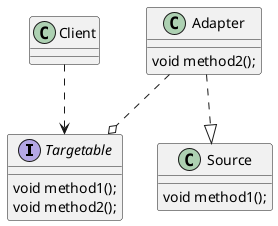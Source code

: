 @startuml

interface Targetable{
    void method1();
    void method2();
}

class  Adapter{
    void method2();
}

class Client{

}

class Source{
    void method1();
}

Client ..> Targetable

Adapter ..o Targetable

Adapter ..|> Source

@enduml